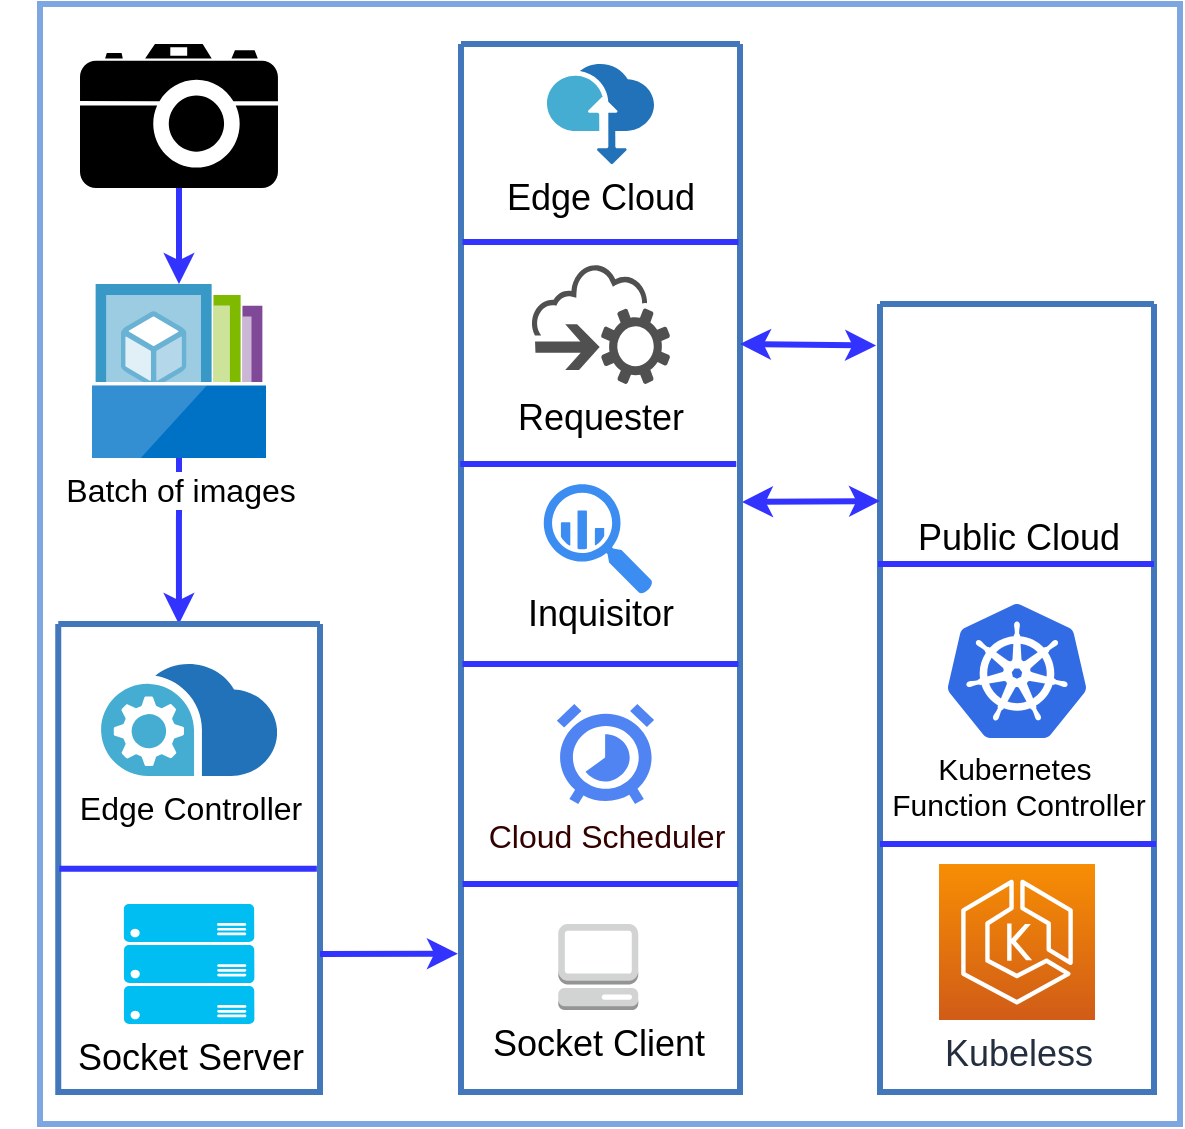 <mxfile version="12.8.9" type="device"><diagram id="0d7cefc2-ccd6-e077-73ed-a8e48b0cddf6" name="Page-1"><mxGraphModel dx="946" dy="1418" grid="1" gridSize="10" guides="1" tooltips="1" connect="1" arrows="1" fold="1" page="1" pageScale="1" pageWidth="1169" pageHeight="827" background="#ffffff" math="0" shadow="0"><root><mxCell id="0"/><mxCell id="1" parent="0"/><mxCell id="6vp1yoECgQzRmQz0F0uj-126" value="" style="endArrow=classic;html=1;strokeColor=#3333FF;strokeWidth=3;exitX=0.5;exitY=1;exitDx=0;exitDy=0;exitPerimeter=0;entryX=0.461;entryY=0;entryDx=0;entryDy=0;entryPerimeter=0;" parent="1" source="6vp1yoECgQzRmQz0F0uj-124" target="28" edge="1"><mxGeometry width="50" height="50" relative="1" as="geometry"><mxPoint x="150" y="151" as="sourcePoint"/><mxPoint x="200" y="101" as="targetPoint"/></mxGeometry></mxCell><mxCell id="6vp1yoECgQzRmQz0F0uj-107" value="" style="shape=mxgraph.signs.tech.camera_2;html=1;fillColor=#000000;strokeColor=none;verticalLabelPosition=bottom;verticalAlign=top;align=center;" parent="1" vertex="1"><mxGeometry x="90" y="-180" width="99" height="72" as="geometry"/></mxCell><mxCell id="79" value="" style="swimlane;shadow=0;strokeColor=#4277BB;fillColor=#ffffff;fontColor=#4277BB;align=right;startSize=0;collapsible=0;strokeWidth=3;" parent="1" vertex="1"><mxGeometry x="490" y="-50" width="137" height="394" as="geometry"/></mxCell><mxCell id="6vp1yoECgQzRmQz0F0uj-142" value="&lt;font style=&quot;font-size: 18px&quot;&gt;Public Cloud&lt;/font&gt;" style="shape=image;html=1;verticalAlign=top;verticalLabelPosition=bottom;labelBackgroundColor=#ffffff;imageAspect=0;aspect=fixed;image=https://cdn2.iconfinder.com/data/icons/crystalproject/64x64/apps/nautilus.png" parent="79" vertex="1"><mxGeometry x="21.5" y="6" width="94" height="94" as="geometry"/></mxCell><mxCell id="6vp1yoECgQzRmQz0F0uj-143" value="" style="endArrow=none;html=1;strokeWidth=3;strokeColor=#3333FF;" parent="79" edge="1"><mxGeometry width="50" height="50" relative="1" as="geometry"><mxPoint x="-1" y="130" as="sourcePoint"/><mxPoint x="137" y="130" as="targetPoint"/><Array as="points"/></mxGeometry></mxCell><mxCell id="6vp1yoECgQzRmQz0F0uj-144" value="&lt;font style=&quot;font-size: 15px&quot;&gt;Kubernetes&amp;nbsp;&lt;br&gt;Function Controller&lt;/font&gt;" style="aspect=fixed;html=1;points=[];align=center;image;fontSize=12;image=img/lib/mscae/Kubernetes.svg;" parent="79" vertex="1"><mxGeometry x="33.5" y="150" width="70" height="67" as="geometry"/></mxCell><mxCell id="6vp1yoECgQzRmQz0F0uj-147" value="" style="endArrow=none;html=1;strokeWidth=3;strokeColor=#3333FF;" parent="79" edge="1"><mxGeometry width="50" height="50" relative="1" as="geometry"><mxPoint y="270" as="sourcePoint"/><mxPoint x="138" y="270" as="targetPoint"/><Array as="points"/></mxGeometry></mxCell><mxCell id="6vp1yoECgQzRmQz0F0uj-148" value="&lt;font style=&quot;font-size: 18px&quot;&gt;Kubeless&lt;/font&gt;" style="outlineConnect=0;fontColor=#232F3E;gradientColor=#F78E04;gradientDirection=north;fillColor=#D05C17;strokeColor=#ffffff;dashed=0;verticalLabelPosition=bottom;verticalAlign=top;align=center;html=1;fontSize=12;fontStyle=0;aspect=fixed;shape=mxgraph.aws4.resourceIcon;resIcon=mxgraph.aws4.eks;" parent="79" vertex="1"><mxGeometry x="29.5" y="280" width="78" height="78" as="geometry"/></mxCell><mxCell id="28" value="" style="swimlane;shadow=0;strokeColor=#4277BB;fillColor=#ffffff;fontColor=#4277BB;align=right;startSize=0;collapsible=0;strokeWidth=3;" parent="1" vertex="1"><mxGeometry x="79.13" y="110" width="130.87" height="234" as="geometry"/></mxCell><mxCell id="6vp1yoECgQzRmQz0F0uj-108" value="&lt;font style=&quot;font-size: 16px&quot;&gt;Edge Controller&lt;/font&gt;" style="aspect=fixed;html=1;points=[];align=center;image;fontSize=12;image=img/lib/mscae/Data_Box_Edge_Data_Box_Gateway.svg;" parent="28" vertex="1"><mxGeometry x="21.43" y="20" width="88" height="56" as="geometry"/></mxCell><mxCell id="6vp1yoECgQzRmQz0F0uj-127" value="&lt;font style=&quot;font-size: 18px&quot;&gt;Socket Server&lt;/font&gt;" style="verticalLabelPosition=bottom;html=1;verticalAlign=top;align=center;strokeColor=none;fillColor=#00BEF2;shape=mxgraph.azure.server_rack;" parent="28" vertex="1"><mxGeometry x="32.81" y="140" width="65.25" height="60" as="geometry"/></mxCell><mxCell id="6vp1yoECgQzRmQz0F0uj-114" value="" style="endArrow=none;html=1;exitX=0.004;exitY=0.523;exitDx=0;exitDy=0;exitPerimeter=0;entryX=0.988;entryY=0.523;entryDx=0;entryDy=0;entryPerimeter=0;strokeWidth=3;strokeColor=#3333FF;" parent="1" source="28" target="28" edge="1"><mxGeometry width="50" height="50" relative="1" as="geometry"><mxPoint x="176" y="193.5" as="sourcePoint"/><mxPoint x="270" y="160" as="targetPoint"/><Array as="points"/></mxGeometry></mxCell><mxCell id="6vp1yoECgQzRmQz0F0uj-124" value="&lt;font style=&quot;font-size: 16px&quot;&gt;Batch of images&lt;/font&gt;" style="aspect=fixed;html=1;points=[];align=center;image;fontSize=12;image=img/lib/mscae/Shared_Image_Galleries.svg;" parent="1" vertex="1"><mxGeometry x="96" y="-60" width="87" height="87" as="geometry"/></mxCell><mxCell id="6vp1yoECgQzRmQz0F0uj-131" value="" style="endArrow=classic;html=1;strokeColor=#3333FF;strokeWidth=3;exitX=0.5;exitY=1;exitDx=0;exitDy=0;exitPerimeter=0;entryX=0.5;entryY=0;entryDx=0;entryDy=0;" parent="1" source="6vp1yoECgQzRmQz0F0uj-107" target="6vp1yoECgQzRmQz0F0uj-124" edge="1"><mxGeometry width="50" height="50" relative="1" as="geometry"><mxPoint x="140" y="-168" as="sourcePoint"/><mxPoint x="140" y="10" as="targetPoint"/></mxGeometry></mxCell><mxCell id="6vp1yoECgQzRmQz0F0uj-132" value="" style="endArrow=classic;html=1;strokeColor=#3333FF;strokeWidth=3;entryX=-0.011;entryY=0.868;entryDx=0;entryDy=0;entryPerimeter=0;" parent="1" target="77" edge="1"><mxGeometry width="50" height="50" relative="1" as="geometry"><mxPoint x="210" y="275" as="sourcePoint"/><mxPoint x="295" y="299" as="targetPoint"/></mxGeometry></mxCell><mxCell id="6vp1yoECgQzRmQz0F0uj-137" value="" style="endArrow=classic;startArrow=classic;html=1;strokeColor=#3333FF;strokeWidth=3;entryX=0;entryY=0.25;entryDx=0;entryDy=0;" parent="1" target="79" edge="1"><mxGeometry width="50" height="50" relative="1" as="geometry"><mxPoint x="421" y="49" as="sourcePoint"/><mxPoint x="527" y="161" as="targetPoint"/></mxGeometry></mxCell><mxCell id="77" value="" style="swimlane;shadow=0;strokeColor=#4277BB;fillColor=#ffffff;fontColor=#4277BB;align=right;startSize=0;collapsible=0;strokeWidth=3;" parent="1" vertex="1"><mxGeometry x="280.5" y="-180" width="139.5" height="524" as="geometry"/></mxCell><mxCell id="6vp1yoECgQzRmQz0F0uj-133" value="" style="endArrow=none;html=1;strokeWidth=3;strokeColor=#3333FF;" parent="77" edge="1"><mxGeometry width="50" height="50" relative="1" as="geometry"><mxPoint x="0.75" y="310" as="sourcePoint"/><mxPoint x="138.75" y="310" as="targetPoint"/><Array as="points"/></mxGeometry></mxCell><mxCell id="6vp1yoECgQzRmQz0F0uj-134" value="&lt;font style=&quot;font-size: 18px&quot;&gt;Socket Client&lt;/font&gt;" style="outlineConnect=0;dashed=0;verticalLabelPosition=bottom;verticalAlign=top;align=center;html=1;shape=mxgraph.aws3.management_console;fillColor=#D2D3D3;gradientColor=none;" parent="77" vertex="1"><mxGeometry x="48.63" y="440" width="40" height="43" as="geometry"/></mxCell><mxCell id="6vp1yoECgQzRmQz0F0uj-135" value="&lt;font style=&quot;font-size: 18px&quot;&gt;Requester&lt;/font&gt;" style="pointerEvents=1;shadow=0;dashed=0;html=1;strokeColor=none;fillColor=#505050;labelPosition=center;verticalLabelPosition=bottom;outlineConnect=0;verticalAlign=top;align=center;shape=mxgraph.office.clouds.cloud_service_request;" parent="77" vertex="1"><mxGeometry x="35" y="110" width="69.5" height="60" as="geometry"/></mxCell><mxCell id="6vp1yoECgQzRmQz0F0uj-138" value="&lt;font style=&quot;font-size: 18px&quot;&gt;Edge Cloud&lt;/font&gt;" style="aspect=fixed;html=1;points=[];align=center;image;fontSize=12;image=img/lib/mscae/Data_Box.svg;" parent="77" vertex="1"><mxGeometry x="43.01" y="10" width="53.49" height="50" as="geometry"/></mxCell><mxCell id="6vp1yoECgQzRmQz0F0uj-139" value="" style="endArrow=none;html=1;strokeWidth=3;strokeColor=#3333FF;" parent="77" edge="1"><mxGeometry width="50" height="50" relative="1" as="geometry"><mxPoint x="0.75" y="99" as="sourcePoint"/><mxPoint x="138.75" y="99" as="targetPoint"/><Array as="points"/></mxGeometry></mxCell><mxCell id="BBZnbDGoINzmCDmAV6LB-80" value="" style="endArrow=none;html=1;strokeWidth=3;strokeColor=#3333FF;" parent="77" edge="1"><mxGeometry width="50" height="50" relative="1" as="geometry"><mxPoint x="0.75" y="420" as="sourcePoint"/><mxPoint x="138.75" y="420" as="targetPoint"/><Array as="points"/></mxGeometry></mxCell><mxCell id="6vp1yoECgQzRmQz0F0uj-117" value="&lt;font style=&quot;font-weight: normal ; font-size: 16px&quot; color=&quot;#330000&quot;&gt;Cloud Scheduler&lt;/font&gt;" style="html=1;fillColor=#5184F3;strokeColor=none;verticalAlign=top;labelPosition=center;verticalLabelPosition=bottom;align=center;fontSize=11;fontStyle=1;fontColor=#999999;shape=mxgraph.gcp2.cloud_scheduler" parent="77" vertex="1"><mxGeometry x="47.93" y="330" width="48.63" height="50" as="geometry"/></mxCell><mxCell id="ONdj_lPmmwSPki6PYzWD-79" value="" style="endArrow=none;html=1;strokeWidth=3;strokeColor=#3333FF;" parent="77" edge="1"><mxGeometry width="50" height="50" relative="1" as="geometry"><mxPoint x="-0.37" y="210" as="sourcePoint"/><mxPoint x="137.63" y="210" as="targetPoint"/><Array as="points"/></mxGeometry></mxCell><mxCell id="ONdj_lPmmwSPki6PYzWD-80" value="" style="html=1;aspect=fixed;strokeColor=none;shadow=0;align=center;verticalAlign=top;fillColor=#3B8DF1;shape=mxgraph.gcp2.big_query" parent="77" vertex="1"><mxGeometry x="41.38" y="220.1" width="54.5" height="55.05" as="geometry"/></mxCell><mxCell id="ONdj_lPmmwSPki6PYzWD-81" value="&lt;font style=&quot;font-size: 18px&quot;&gt;Inquisitor&lt;/font&gt;" style="text;html=1;align=center;verticalAlign=middle;resizable=0;points=[];autosize=1;" parent="77" vertex="1"><mxGeometry x="24.75" y="275.15" width="90" height="20" as="geometry"/></mxCell><mxCell id="BBZnbDGoINzmCDmAV6LB-84" value="" style="rounded=0;whiteSpace=wrap;html=1;fillColor=none;strokeColor=#7EA6E0;strokeWidth=3;" parent="1" vertex="1"><mxGeometry x="70" y="-200" width="570" height="560" as="geometry"/></mxCell><mxCell id="BBZnbDGoINzmCDmAV6LB-85" value="" style="rounded=1;whiteSpace=wrap;html=1;fillColor=none;strokeColor=none;strokeWidth=6;" parent="1" vertex="1"><mxGeometry x="50" y="-90" width="120" height="60" as="geometry"/></mxCell><mxCell id="ONdj_lPmmwSPki6PYzWD-82" value="" style="endArrow=classic;startArrow=classic;html=1;strokeColor=#3333FF;strokeWidth=3;entryX=0;entryY=0.236;entryDx=0;entryDy=0;entryPerimeter=0;exitX=1.014;exitY=0.424;exitDx=0;exitDy=0;exitPerimeter=0;" parent="1" edge="1"><mxGeometry width="50" height="50" relative="1" as="geometry"><mxPoint x="420.003" y="-30.004" as="sourcePoint"/><mxPoint x="488.05" y="-29.196" as="targetPoint"/></mxGeometry></mxCell></root></mxGraphModel></diagram></mxfile>